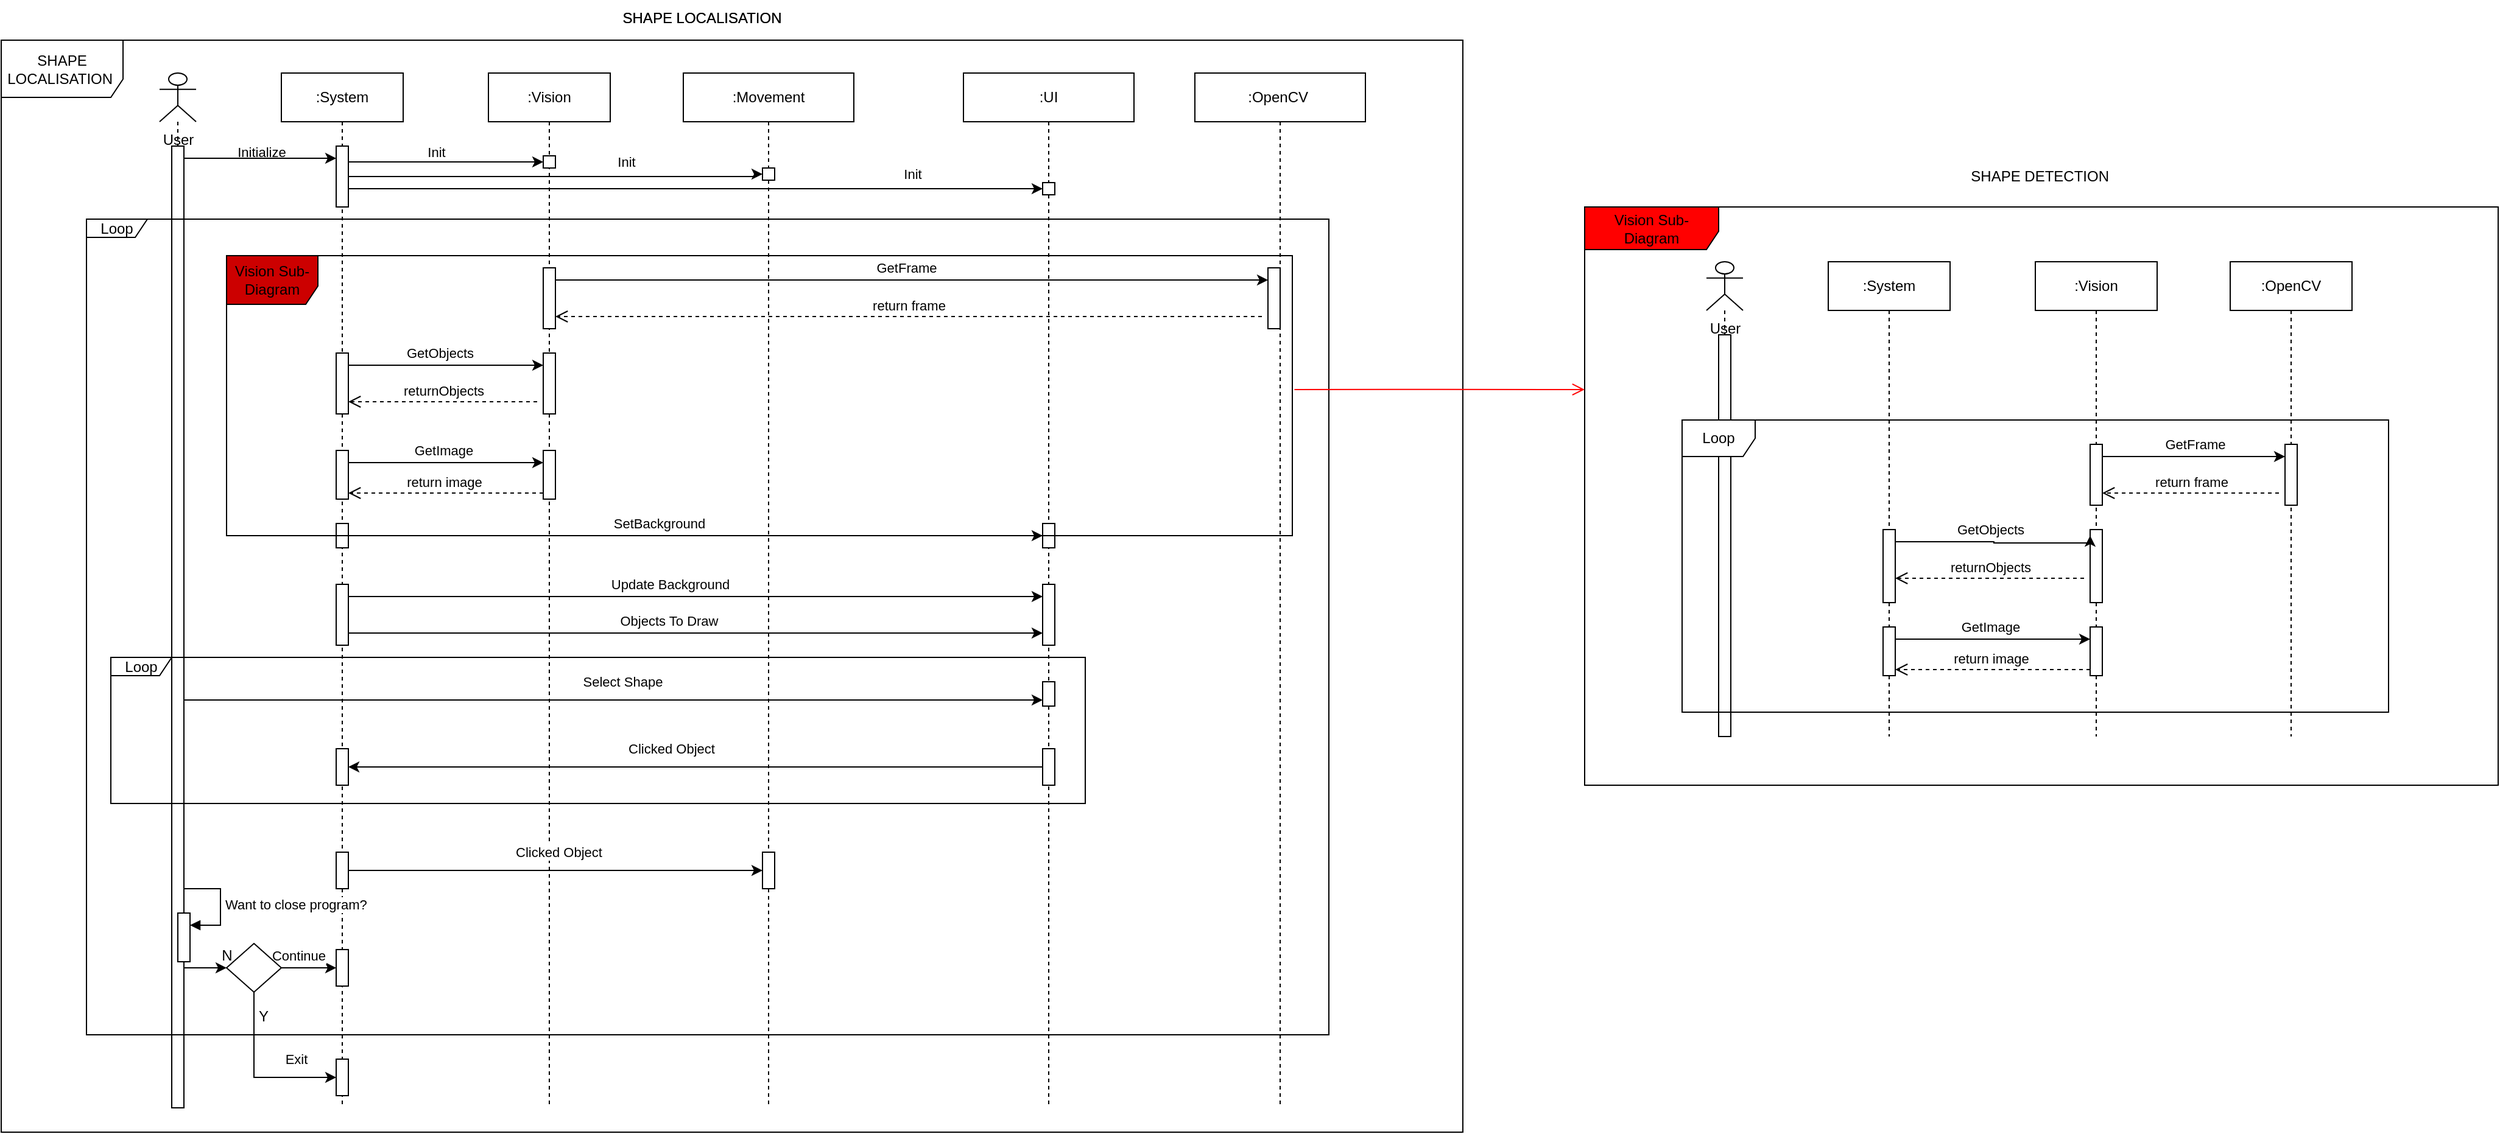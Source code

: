 <mxfile version="22.0.2" type="device">
  <diagram name="Page-1" id="2YBvvXClWsGukQMizWep">
    <mxGraphModel dx="1740" dy="2134" grid="1" gridSize="10" guides="1" tooltips="1" connect="1" arrows="1" fold="1" page="1" pageScale="1" pageWidth="850" pageHeight="1100" math="0" shadow="0">
      <root>
        <mxCell id="0" />
        <mxCell id="1" parent="0" />
        <mxCell id="tdpQnpLG5wRvO9DfDC88-2" value="SHAPE LOCALISATION" style="text;html=1;align=center;verticalAlign=middle;resizable=0;points=[];autosize=1;strokeColor=none;fillColor=none;" parent="1" vertex="1">
          <mxGeometry x="80" y="-30" width="150" height="30" as="geometry" />
        </mxCell>
        <mxCell id="tdpQnpLG5wRvO9DfDC88-66" value="" style="shape=umlLifeline;perimeter=lifelinePerimeter;whiteSpace=wrap;html=1;container=1;dropTarget=0;collapsible=0;recursiveResize=0;outlineConnect=0;portConstraint=eastwest;newEdgeStyle={&quot;curved&quot;:0,&quot;rounded&quot;:0};participant=umlActor;" parent="1" vertex="1">
          <mxGeometry x="-290" y="30" width="30" height="400" as="geometry" />
        </mxCell>
        <mxCell id="tdpQnpLG5wRvO9DfDC88-67" value="SHAPE LOCALISATION" style="text;html=1;align=center;verticalAlign=middle;resizable=0;points=[];autosize=1;strokeColor=none;fillColor=none;" parent="1" vertex="1">
          <mxGeometry x="80" y="-30" width="150" height="30" as="geometry" />
        </mxCell>
        <mxCell id="tdpQnpLG5wRvO9DfDC88-68" value="User" style="text;html=1;align=center;verticalAlign=middle;resizable=0;points=[];autosize=1;strokeColor=none;fillColor=none;" parent="1" vertex="1">
          <mxGeometry x="-300" y="70" width="50" height="30" as="geometry" />
        </mxCell>
        <mxCell id="tdpQnpLG5wRvO9DfDC88-69" value=":Vision" style="shape=umlLifeline;whiteSpace=wrap;html=1;container=0;dropTarget=0;collapsible=0;recursiveResize=0;outlineConnect=0;portConstraint=eastwest;newEdgeStyle={&quot;curved&quot;:0,&quot;rounded&quot;:0};points=[[0,0,0,0,5],[0,1,0,0,-5],[1,0,0,0,5],[1,1,0,0,-5]];perimeter=rectanglePerimeter;targetShapes=umlLifeline;participant=label;" parent="1" vertex="1">
          <mxGeometry x="-20" y="30" width="100" height="850" as="geometry" />
        </mxCell>
        <mxCell id="tdpQnpLG5wRvO9DfDC88-70" value="" style="html=1;points=[[0,0,0,0,5],[0,1,0,0,-5],[1,0,0,0,5],[1,1,0,0,-5]];perimeter=orthogonalPerimeter;outlineConnect=0;targetShapes=umlLifeline;portConstraint=eastwest;newEdgeStyle={&quot;curved&quot;:0,&quot;rounded&quot;:0};" parent="tdpQnpLG5wRvO9DfDC88-69" vertex="1">
          <mxGeometry x="45" y="230" width="10" height="50" as="geometry" />
        </mxCell>
        <mxCell id="tdpQnpLG5wRvO9DfDC88-71" value="" style="html=1;points=[[0,0,0,0,5],[0,1,0,0,-5],[1,0,0,0,5],[1,1,0,0,-5]];perimeter=orthogonalPerimeter;outlineConnect=0;targetShapes=umlLifeline;portConstraint=eastwest;newEdgeStyle={&quot;curved&quot;:0,&quot;rounded&quot;:0};" parent="tdpQnpLG5wRvO9DfDC88-69" vertex="1">
          <mxGeometry x="45" y="68" width="10" height="10" as="geometry" />
        </mxCell>
        <mxCell id="tdpQnpLG5wRvO9DfDC88-72" value="" style="html=1;points=[[0,0,0,0,5],[0,1,0,0,-5],[1,0,0,0,5],[1,1,0,0,-5]];perimeter=orthogonalPerimeter;outlineConnect=0;targetShapes=umlLifeline;portConstraint=eastwest;newEdgeStyle={&quot;curved&quot;:0,&quot;rounded&quot;:0};" parent="tdpQnpLG5wRvO9DfDC88-69" vertex="1">
          <mxGeometry x="45" y="160" width="10" height="50" as="geometry" />
        </mxCell>
        <mxCell id="tdpQnpLG5wRvO9DfDC88-74" value=":Movement" style="shape=umlLifeline;perimeter=lifelinePerimeter;whiteSpace=wrap;html=1;container=0;dropTarget=0;collapsible=0;recursiveResize=0;outlineConnect=0;portConstraint=eastwest;newEdgeStyle={&quot;edgeStyle&quot;:&quot;elbowEdgeStyle&quot;,&quot;elbow&quot;:&quot;vertical&quot;,&quot;curved&quot;:0,&quot;rounded&quot;:0};" parent="1" vertex="1">
          <mxGeometry x="140" y="30" width="140" height="850" as="geometry" />
        </mxCell>
        <mxCell id="tdpQnpLG5wRvO9DfDC88-75" value="" style="html=1;points=[[0,0,0,0,5],[0,1,0,0,-5],[1,0,0,0,5],[1,1,0,0,-5]];perimeter=orthogonalPerimeter;outlineConnect=0;targetShapes=umlLifeline;portConstraint=eastwest;newEdgeStyle={&quot;curved&quot;:0,&quot;rounded&quot;:0};" parent="tdpQnpLG5wRvO9DfDC88-74" vertex="1">
          <mxGeometry x="65" y="78" width="10" height="10" as="geometry" />
        </mxCell>
        <mxCell id="tdpQnpLG5wRvO9DfDC88-76" style="edgeStyle=orthogonalEdgeStyle;rounded=0;orthogonalLoop=1;jettySize=auto;html=1;curved=0;" parent="1" source="tdpQnpLG5wRvO9DfDC88-78" target="tdpQnpLG5wRvO9DfDC88-81" edge="1">
          <mxGeometry relative="1" as="geometry">
            <Array as="points">
              <mxPoint x="-210" y="100" />
              <mxPoint x="-210" y="100" />
            </Array>
          </mxGeometry>
        </mxCell>
        <mxCell id="tdpQnpLG5wRvO9DfDC88-77" style="edgeStyle=orthogonalEdgeStyle;rounded=0;orthogonalLoop=1;jettySize=auto;html=1;curved=0;entryX=0;entryY=0.5;entryDx=0;entryDy=0;" parent="1" source="tdpQnpLG5wRvO9DfDC88-78" target="tdpQnpLG5wRvO9DfDC88-134" edge="1">
          <mxGeometry relative="1" as="geometry">
            <Array as="points">
              <mxPoint x="-260" y="765" />
              <mxPoint x="-260" y="765" />
            </Array>
          </mxGeometry>
        </mxCell>
        <mxCell id="tdpQnpLG5wRvO9DfDC88-78" value="" style="html=1;points=[[0,0,0,0,5],[0,1,0,0,-5],[1,0,0,0,5],[1,1,0,0,-5]];perimeter=orthogonalPerimeter;outlineConnect=0;targetShapes=umlLifeline;portConstraint=eastwest;newEdgeStyle={&quot;curved&quot;:0,&quot;rounded&quot;:0};" parent="1" vertex="1">
          <mxGeometry x="-280" y="90" width="10" height="790" as="geometry" />
        </mxCell>
        <mxCell id="tdpQnpLG5wRvO9DfDC88-79" value="&lt;font style=&quot;font-size: 11px;&quot;&gt;Initialize&amp;nbsp;&lt;/font&gt;" style="text;html=1;align=center;verticalAlign=middle;resizable=0;points=[];autosize=1;strokeColor=none;fillColor=none;" parent="1" vertex="1">
          <mxGeometry x="-240" y="80" width="70" height="30" as="geometry" />
        </mxCell>
        <mxCell id="tdpQnpLG5wRvO9DfDC88-80" value=":System" style="shape=umlLifeline;perimeter=lifelinePerimeter;whiteSpace=wrap;html=1;container=1;dropTarget=0;collapsible=0;recursiveResize=0;outlineConnect=0;portConstraint=eastwest;newEdgeStyle={&quot;curved&quot;:0,&quot;rounded&quot;:0};" parent="1" vertex="1">
          <mxGeometry x="-190" y="30" width="100" height="850" as="geometry" />
        </mxCell>
        <mxCell id="tdpQnpLG5wRvO9DfDC88-81" value="" style="html=1;points=[[0,0,0,0,5],[0,1,0,0,-5],[1,0,0,0,5],[1,1,0,0,-5]];perimeter=orthogonalPerimeter;outlineConnect=0;targetShapes=umlLifeline;portConstraint=eastwest;newEdgeStyle={&quot;curved&quot;:0,&quot;rounded&quot;:0};" parent="tdpQnpLG5wRvO9DfDC88-80" vertex="1">
          <mxGeometry x="45" y="60" width="10" height="50" as="geometry" />
        </mxCell>
        <mxCell id="tdpQnpLG5wRvO9DfDC88-82" value="" style="html=1;points=[[0,0,0,0,5],[0,1,0,0,-5],[1,0,0,0,5],[1,1,0,0,-5]];perimeter=orthogonalPerimeter;outlineConnect=0;targetShapes=umlLifeline;portConstraint=eastwest;newEdgeStyle={&quot;curved&quot;:0,&quot;rounded&quot;:0};" parent="tdpQnpLG5wRvO9DfDC88-80" vertex="1">
          <mxGeometry x="45" y="230" width="10" height="50" as="geometry" />
        </mxCell>
        <mxCell id="tdpQnpLG5wRvO9DfDC88-84" value="" style="html=1;points=[[0,0,0,0,5],[0,1,0,0,-5],[1,0,0,0,5],[1,1,0,0,-5]];perimeter=orthogonalPerimeter;outlineConnect=0;targetShapes=umlLifeline;portConstraint=eastwest;newEdgeStyle={&quot;curved&quot;:0,&quot;rounded&quot;:0};" parent="tdpQnpLG5wRvO9DfDC88-80" vertex="1">
          <mxGeometry x="45" y="420" width="10" height="50" as="geometry" />
        </mxCell>
        <mxCell id="tdpQnpLG5wRvO9DfDC88-85" value="" style="html=1;points=[[0,0,0,0,5],[0,1,0,0,-5],[1,0,0,0,5],[1,1,0,0,-5]];perimeter=orthogonalPerimeter;outlineConnect=0;targetShapes=umlLifeline;portConstraint=eastwest;newEdgeStyle={&quot;curved&quot;:0,&quot;rounded&quot;:0};" parent="tdpQnpLG5wRvO9DfDC88-80" vertex="1">
          <mxGeometry x="45" y="555" width="10" height="30" as="geometry" />
        </mxCell>
        <mxCell id="tdpQnpLG5wRvO9DfDC88-86" value="" style="html=1;points=[[0,0,0,0,5],[0,1,0,0,-5],[1,0,0,0,5],[1,1,0,0,-5]];perimeter=orthogonalPerimeter;outlineConnect=0;targetShapes=umlLifeline;portConstraint=eastwest;newEdgeStyle={&quot;curved&quot;:0,&quot;rounded&quot;:0};" parent="tdpQnpLG5wRvO9DfDC88-80" vertex="1">
          <mxGeometry x="45" y="640" width="10" height="30" as="geometry" />
        </mxCell>
        <mxCell id="tdpQnpLG5wRvO9DfDC88-87" value="" style="html=1;points=[[0,0,0,0,5],[0,1,0,0,-5],[1,0,0,0,5],[1,1,0,0,-5]];perimeter=orthogonalPerimeter;outlineConnect=0;targetShapes=umlLifeline;portConstraint=eastwest;newEdgeStyle={&quot;curved&quot;:0,&quot;rounded&quot;:0};" parent="tdpQnpLG5wRvO9DfDC88-80" vertex="1">
          <mxGeometry x="45" y="810" width="10" height="30" as="geometry" />
        </mxCell>
        <mxCell id="tdpQnpLG5wRvO9DfDC88-88" value=":OpenCV&amp;nbsp;" style="shape=umlLifeline;perimeter=lifelinePerimeter;whiteSpace=wrap;html=1;container=0;dropTarget=0;collapsible=0;recursiveResize=0;outlineConnect=0;portConstraint=eastwest;newEdgeStyle={&quot;edgeStyle&quot;:&quot;elbowEdgeStyle&quot;,&quot;elbow&quot;:&quot;vertical&quot;,&quot;curved&quot;:0,&quot;rounded&quot;:0};" parent="1" vertex="1">
          <mxGeometry x="560" y="30" width="140" height="850" as="geometry" />
        </mxCell>
        <mxCell id="tdpQnpLG5wRvO9DfDC88-89" value="" style="html=1;points=[[0,0,0,0,5],[0,1,0,0,-5],[1,0,0,0,5],[1,1,0,0,-5]];perimeter=orthogonalPerimeter;outlineConnect=0;targetShapes=umlLifeline;portConstraint=eastwest;newEdgeStyle={&quot;curved&quot;:0,&quot;rounded&quot;:0};" parent="tdpQnpLG5wRvO9DfDC88-88" vertex="1">
          <mxGeometry x="60" y="160" width="10" height="50" as="geometry" />
        </mxCell>
        <mxCell id="tdpQnpLG5wRvO9DfDC88-90" style="edgeStyle=orthogonalEdgeStyle;rounded=0;orthogonalLoop=1;jettySize=auto;html=1;curved=0;entryX=0;entryY=0;entryDx=0;entryDy=5;entryPerimeter=0;" parent="1" source="tdpQnpLG5wRvO9DfDC88-81" target="tdpQnpLG5wRvO9DfDC88-71" edge="1">
          <mxGeometry relative="1" as="geometry">
            <Array as="points">
              <mxPoint x="-90" y="103" />
              <mxPoint x="-90" y="103" />
            </Array>
          </mxGeometry>
        </mxCell>
        <mxCell id="tdpQnpLG5wRvO9DfDC88-91" value="Init" style="edgeLabel;html=1;align=center;verticalAlign=middle;resizable=0;points=[];" parent="tdpQnpLG5wRvO9DfDC88-90" vertex="1" connectable="0">
          <mxGeometry x="-0.1" y="3" relative="1" as="geometry">
            <mxPoint y="-5" as="offset" />
          </mxGeometry>
        </mxCell>
        <mxCell id="tdpQnpLG5wRvO9DfDC88-92" style="edgeStyle=orthogonalEdgeStyle;rounded=0;orthogonalLoop=1;jettySize=auto;html=1;curved=0;entryX=0;entryY=0;entryDx=0;entryDy=5;entryPerimeter=0;" parent="1" source="tdpQnpLG5wRvO9DfDC88-81" target="tdpQnpLG5wRvO9DfDC88-75" edge="1">
          <mxGeometry relative="1" as="geometry">
            <Array as="points">
              <mxPoint x="200" y="115" />
              <mxPoint x="200" y="113" />
            </Array>
          </mxGeometry>
        </mxCell>
        <mxCell id="tdpQnpLG5wRvO9DfDC88-93" value="Init" style="edgeLabel;html=1;align=center;verticalAlign=middle;resizable=0;points=[];" parent="tdpQnpLG5wRvO9DfDC88-92" vertex="1" connectable="0">
          <mxGeometry x="0.333" relative="1" as="geometry">
            <mxPoint y="-12" as="offset" />
          </mxGeometry>
        </mxCell>
        <mxCell id="tdpQnpLG5wRvO9DfDC88-94" style="edgeStyle=orthogonalEdgeStyle;rounded=0;orthogonalLoop=1;jettySize=auto;html=1;curved=0;entryX=0;entryY=0;entryDx=0;entryDy=5;entryPerimeter=0;" parent="1" source="tdpQnpLG5wRvO9DfDC88-81" target="tdpQnpLG5wRvO9DfDC88-104" edge="1">
          <mxGeometry relative="1" as="geometry">
            <mxPoint x="420" y="125" as="targetPoint" />
            <Array as="points">
              <mxPoint x="10" y="125" />
              <mxPoint x="10" y="125" />
            </Array>
          </mxGeometry>
        </mxCell>
        <mxCell id="tdpQnpLG5wRvO9DfDC88-95" value="Init" style="edgeLabel;html=1;align=center;verticalAlign=middle;resizable=0;points=[];" parent="tdpQnpLG5wRvO9DfDC88-94" vertex="1" connectable="0">
          <mxGeometry x="0.55" y="-2" relative="1" as="geometry">
            <mxPoint x="21" y="-14" as="offset" />
          </mxGeometry>
        </mxCell>
        <mxCell id="tdpQnpLG5wRvO9DfDC88-96" style="edgeStyle=orthogonalEdgeStyle;rounded=0;orthogonalLoop=1;jettySize=auto;html=1;curved=0;" parent="1" source="tdpQnpLG5wRvO9DfDC88-82" target="tdpQnpLG5wRvO9DfDC88-70" edge="1">
          <mxGeometry relative="1" as="geometry">
            <mxPoint x="10" y="190" as="targetPoint" />
            <Array as="points">
              <mxPoint x="-60" y="270" />
              <mxPoint x="-60" y="270" />
            </Array>
          </mxGeometry>
        </mxCell>
        <mxCell id="tdpQnpLG5wRvO9DfDC88-97" value="GetObjects" style="edgeLabel;html=1;align=center;verticalAlign=middle;resizable=0;points=[];" parent="tdpQnpLG5wRvO9DfDC88-96" vertex="1" connectable="0">
          <mxGeometry x="-0.25" y="-1" relative="1" as="geometry">
            <mxPoint x="15" y="-11" as="offset" />
          </mxGeometry>
        </mxCell>
        <mxCell id="tdpQnpLG5wRvO9DfDC88-98" style="edgeStyle=orthogonalEdgeStyle;rounded=0;orthogonalLoop=1;jettySize=auto;html=1;curved=0;" parent="1" source="tdpQnpLG5wRvO9DfDC88-72" target="tdpQnpLG5wRvO9DfDC88-89" edge="1">
          <mxGeometry relative="1" as="geometry">
            <Array as="points">
              <mxPoint x="330" y="200" />
              <mxPoint x="330" y="200" />
            </Array>
          </mxGeometry>
        </mxCell>
        <mxCell id="tdpQnpLG5wRvO9DfDC88-99" value="GetFrame" style="edgeLabel;html=1;align=center;verticalAlign=middle;resizable=0;points=[];" parent="tdpQnpLG5wRvO9DfDC88-98" vertex="1" connectable="0">
          <mxGeometry x="-0.017" relative="1" as="geometry">
            <mxPoint y="-10" as="offset" />
          </mxGeometry>
        </mxCell>
        <mxCell id="tdpQnpLG5wRvO9DfDC88-100" value="return frame" style="html=1;verticalAlign=bottom;endArrow=open;dashed=1;endSize=8;curved=0;rounded=0;" parent="1" edge="1">
          <mxGeometry relative="1" as="geometry">
            <mxPoint x="615" y="230" as="sourcePoint" />
            <mxPoint x="35" y="230" as="targetPoint" />
            <Array as="points">
              <mxPoint x="325" y="230" />
            </Array>
          </mxGeometry>
        </mxCell>
        <mxCell id="tdpQnpLG5wRvO9DfDC88-103" value=":UI" style="shape=umlLifeline;perimeter=lifelinePerimeter;whiteSpace=wrap;html=1;container=0;dropTarget=0;collapsible=0;recursiveResize=0;outlineConnect=0;portConstraint=eastwest;newEdgeStyle={&quot;edgeStyle&quot;:&quot;elbowEdgeStyle&quot;,&quot;elbow&quot;:&quot;vertical&quot;,&quot;curved&quot;:0,&quot;rounded&quot;:0};" parent="1" vertex="1">
          <mxGeometry x="370" y="30" width="140" height="850" as="geometry" />
        </mxCell>
        <mxCell id="tdpQnpLG5wRvO9DfDC88-104" value="" style="html=1;points=[[0,0,0,0,5],[0,1,0,0,-5],[1,0,0,0,5],[1,1,0,0,-5]];perimeter=orthogonalPerimeter;outlineConnect=0;targetShapes=umlLifeline;portConstraint=eastwest;newEdgeStyle={&quot;curved&quot;:0,&quot;rounded&quot;:0};" parent="tdpQnpLG5wRvO9DfDC88-103" vertex="1">
          <mxGeometry x="65" y="90" width="10" height="10" as="geometry" />
        </mxCell>
        <mxCell id="tdpQnpLG5wRvO9DfDC88-105" value="" style="html=1;points=[[0,0,0,0,5],[0,1,0,0,-5],[1,0,0,0,5],[1,1,0,0,-5]];perimeter=orthogonalPerimeter;outlineConnect=0;targetShapes=umlLifeline;portConstraint=eastwest;newEdgeStyle={&quot;curved&quot;:0,&quot;rounded&quot;:0};" parent="tdpQnpLG5wRvO9DfDC88-103" vertex="1">
          <mxGeometry x="65" y="420" width="10" height="50" as="geometry" />
        </mxCell>
        <mxCell id="tdpQnpLG5wRvO9DfDC88-106" value="" style="html=1;points=[[0,0,0,0,5],[0,1,0,0,-5],[1,0,0,0,5],[1,1,0,0,-5]];perimeter=orthogonalPerimeter;outlineConnect=0;targetShapes=umlLifeline;portConstraint=eastwest;newEdgeStyle={&quot;curved&quot;:0,&quot;rounded&quot;:0};" parent="tdpQnpLG5wRvO9DfDC88-103" vertex="1">
          <mxGeometry x="65" y="555" width="10" height="30" as="geometry" />
        </mxCell>
        <mxCell id="tdpQnpLG5wRvO9DfDC88-107" style="edgeStyle=orthogonalEdgeStyle;rounded=0;orthogonalLoop=1;jettySize=auto;html=1;curved=0;" parent="1" source="tdpQnpLG5wRvO9DfDC88-84" target="tdpQnpLG5wRvO9DfDC88-105" edge="1">
          <mxGeometry relative="1" as="geometry">
            <Array as="points">
              <mxPoint x="40" y="460" />
              <mxPoint x="40" y="460" />
            </Array>
          </mxGeometry>
        </mxCell>
        <mxCell id="tdpQnpLG5wRvO9DfDC88-108" value="Update Background" style="edgeLabel;html=1;align=center;verticalAlign=middle;resizable=0;points=[];" parent="tdpQnpLG5wRvO9DfDC88-107" vertex="1" connectable="0">
          <mxGeometry x="-0.074" y="1" relative="1" as="geometry">
            <mxPoint y="-9" as="offset" />
          </mxGeometry>
        </mxCell>
        <mxCell id="tdpQnpLG5wRvO9DfDC88-109" style="edgeStyle=orthogonalEdgeStyle;rounded=0;orthogonalLoop=1;jettySize=auto;html=1;curved=0;" parent="1" target="tdpQnpLG5wRvO9DfDC88-105" edge="1">
          <mxGeometry relative="1" as="geometry">
            <mxPoint x="-135" y="490" as="sourcePoint" />
            <mxPoint x="430" y="390" as="targetPoint" />
            <Array as="points">
              <mxPoint x="-135" y="490" />
            </Array>
          </mxGeometry>
        </mxCell>
        <mxCell id="tdpQnpLG5wRvO9DfDC88-110" value="Objects To Draw" style="edgeLabel;html=1;align=center;verticalAlign=middle;resizable=0;points=[];" parent="tdpQnpLG5wRvO9DfDC88-109" vertex="1" connectable="0">
          <mxGeometry x="-0.023" relative="1" as="geometry">
            <mxPoint x="-16" y="-10" as="offset" />
          </mxGeometry>
        </mxCell>
        <mxCell id="tdpQnpLG5wRvO9DfDC88-111" style="edgeStyle=orthogonalEdgeStyle;rounded=0;orthogonalLoop=1;jettySize=auto;html=1;curved=0;" parent="1" source="tdpQnpLG5wRvO9DfDC88-106" target="tdpQnpLG5wRvO9DfDC88-85" edge="1">
          <mxGeometry relative="1" as="geometry" />
        </mxCell>
        <mxCell id="tdpQnpLG5wRvO9DfDC88-112" value="Clicked Object" style="edgeLabel;html=1;align=center;verticalAlign=middle;resizable=0;points=[];" parent="tdpQnpLG5wRvO9DfDC88-111" vertex="1" connectable="0">
          <mxGeometry x="0.052" y="1" relative="1" as="geometry">
            <mxPoint x="-5" y="-16" as="offset" />
          </mxGeometry>
        </mxCell>
        <mxCell id="tdpQnpLG5wRvO9DfDC88-113" value="Loop" style="shape=umlFrame;whiteSpace=wrap;html=1;pointerEvents=0;width=50;height=15;" parent="1" vertex="1">
          <mxGeometry x="-330" y="510" width="800" height="120" as="geometry" />
        </mxCell>
        <mxCell id="tdpQnpLG5wRvO9DfDC88-114" style="edgeStyle=orthogonalEdgeStyle;rounded=0;orthogonalLoop=1;jettySize=auto;html=1;curved=0;" parent="1" source="tdpQnpLG5wRvO9DfDC88-86" target="tdpQnpLG5wRvO9DfDC88-129" edge="1">
          <mxGeometry relative="1" as="geometry">
            <mxPoint x="200" y="685" as="targetPoint" />
          </mxGeometry>
        </mxCell>
        <mxCell id="tdpQnpLG5wRvO9DfDC88-115" value="Clicked Object&amp;nbsp;" style="edgeLabel;html=1;align=center;verticalAlign=middle;resizable=0;points=[];" parent="tdpQnpLG5wRvO9DfDC88-114" vertex="1" connectable="0">
          <mxGeometry x="-0.009" relative="1" as="geometry">
            <mxPoint x="5" y="-15" as="offset" />
          </mxGeometry>
        </mxCell>
        <mxCell id="tdpQnpLG5wRvO9DfDC88-116" value="Loop" style="shape=umlFrame;whiteSpace=wrap;html=1;pointerEvents=0;width=50;height=15;" parent="1" vertex="1">
          <mxGeometry x="-350" y="150" width="1020" height="670" as="geometry" />
        </mxCell>
        <mxCell id="tdpQnpLG5wRvO9DfDC88-117" style="edgeStyle=orthogonalEdgeStyle;rounded=0;orthogonalLoop=1;jettySize=auto;html=1;curved=0;" parent="1" source="tdpQnpLG5wRvO9DfDC88-119" target="tdpQnpLG5wRvO9DfDC88-120" edge="1">
          <mxGeometry relative="1" as="geometry">
            <Array as="points">
              <mxPoint x="-60" y="350" />
              <mxPoint x="-60" y="350" />
            </Array>
          </mxGeometry>
        </mxCell>
        <mxCell id="tdpQnpLG5wRvO9DfDC88-118" value="GetImage" style="edgeLabel;html=1;align=center;verticalAlign=middle;resizable=0;points=[];" parent="tdpQnpLG5wRvO9DfDC88-117" vertex="1" connectable="0">
          <mxGeometry x="-0.025" y="-1" relative="1" as="geometry">
            <mxPoint y="-11" as="offset" />
          </mxGeometry>
        </mxCell>
        <mxCell id="tdpQnpLG5wRvO9DfDC88-119" value="" style="html=1;points=[[0,0,0,0,5],[0,1,0,0,-5],[1,0,0,0,5],[1,1,0,0,-5]];perimeter=orthogonalPerimeter;outlineConnect=0;targetShapes=umlLifeline;portConstraint=eastwest;newEdgeStyle={&quot;curved&quot;:0,&quot;rounded&quot;:0};" parent="1" vertex="1">
          <mxGeometry x="-145" y="340" width="10" height="40" as="geometry" />
        </mxCell>
        <mxCell id="tdpQnpLG5wRvO9DfDC88-120" value="" style="html=1;points=[[0,0,0,0,5],[0,1,0,0,-5],[1,0,0,0,5],[1,1,0,0,-5]];perimeter=orthogonalPerimeter;outlineConnect=0;targetShapes=umlLifeline;portConstraint=eastwest;newEdgeStyle={&quot;curved&quot;:0,&quot;rounded&quot;:0};" parent="1" vertex="1">
          <mxGeometry x="25" y="340" width="10" height="40" as="geometry" />
        </mxCell>
        <mxCell id="tdpQnpLG5wRvO9DfDC88-121" value="return image&amp;nbsp;" style="html=1;verticalAlign=bottom;endArrow=open;dashed=1;endSize=8;curved=0;rounded=0;entryX=1;entryY=1;entryDx=0;entryDy=-5;entryPerimeter=0;" parent="1" source="tdpQnpLG5wRvO9DfDC88-120" target="tdpQnpLG5wRvO9DfDC88-119" edge="1">
          <mxGeometry relative="1" as="geometry">
            <mxPoint x="20" y="370" as="sourcePoint" />
            <mxPoint x="-60" y="370" as="targetPoint" />
          </mxGeometry>
        </mxCell>
        <mxCell id="tdpQnpLG5wRvO9DfDC88-122" style="edgeStyle=orthogonalEdgeStyle;rounded=0;orthogonalLoop=1;jettySize=auto;html=1;curved=0;" parent="1" source="tdpQnpLG5wRvO9DfDC88-124" target="tdpQnpLG5wRvO9DfDC88-125" edge="1">
          <mxGeometry relative="1" as="geometry" />
        </mxCell>
        <mxCell id="tdpQnpLG5wRvO9DfDC88-123" value="SetBackground" style="edgeLabel;html=1;align=center;verticalAlign=middle;resizable=0;points=[];" parent="tdpQnpLG5wRvO9DfDC88-122" vertex="1" connectable="0">
          <mxGeometry x="-0.176" y="1" relative="1" as="geometry">
            <mxPoint x="20" y="-9" as="offset" />
          </mxGeometry>
        </mxCell>
        <mxCell id="tdpQnpLG5wRvO9DfDC88-124" value="" style="html=1;points=[[0,0,0,0,5],[0,1,0,0,-5],[1,0,0,0,5],[1,1,0,0,-5]];perimeter=orthogonalPerimeter;outlineConnect=0;targetShapes=umlLifeline;portConstraint=eastwest;newEdgeStyle={&quot;curved&quot;:0,&quot;rounded&quot;:0};" parent="1" vertex="1">
          <mxGeometry x="-145" y="400" width="10" height="20" as="geometry" />
        </mxCell>
        <mxCell id="tdpQnpLG5wRvO9DfDC88-125" value="" style="html=1;points=[[0,0,0,0,5],[0,1,0,0,-5],[1,0,0,0,5],[1,1,0,0,-5]];perimeter=orthogonalPerimeter;outlineConnect=0;targetShapes=umlLifeline;portConstraint=eastwest;newEdgeStyle={&quot;curved&quot;:0,&quot;rounded&quot;:0};" parent="1" vertex="1">
          <mxGeometry x="435" y="400" width="10" height="20" as="geometry" />
        </mxCell>
        <mxCell id="tdpQnpLG5wRvO9DfDC88-126" value="" style="html=1;points=[[0,0,0,0,5],[0,1,0,0,-5],[1,0,0,0,5],[1,1,0,0,-5]];perimeter=orthogonalPerimeter;outlineConnect=0;targetShapes=umlLifeline;portConstraint=eastwest;newEdgeStyle={&quot;curved&quot;:0,&quot;rounded&quot;:0};" parent="1" vertex="1">
          <mxGeometry x="435" y="530" width="10" height="20" as="geometry" />
        </mxCell>
        <mxCell id="tdpQnpLG5wRvO9DfDC88-127" style="edgeStyle=orthogonalEdgeStyle;rounded=0;orthogonalLoop=1;jettySize=auto;html=1;curved=0;entryX=0;entryY=1;entryDx=0;entryDy=-5;entryPerimeter=0;" parent="1" source="tdpQnpLG5wRvO9DfDC88-78" target="tdpQnpLG5wRvO9DfDC88-126" edge="1">
          <mxGeometry relative="1" as="geometry">
            <Array as="points">
              <mxPoint x="80" y="545" />
              <mxPoint x="80" y="545" />
            </Array>
          </mxGeometry>
        </mxCell>
        <mxCell id="tdpQnpLG5wRvO9DfDC88-128" value="Select Shape" style="edgeLabel;html=1;align=center;verticalAlign=middle;resizable=0;points=[];" parent="tdpQnpLG5wRvO9DfDC88-127" vertex="1" connectable="0">
          <mxGeometry x="-0.027" y="1" relative="1" as="geometry">
            <mxPoint x="17" y="-14" as="offset" />
          </mxGeometry>
        </mxCell>
        <mxCell id="tdpQnpLG5wRvO9DfDC88-129" value="" style="html=1;points=[[0,0,0,0,5],[0,1,0,0,-5],[1,0,0,0,5],[1,1,0,0,-5]];perimeter=orthogonalPerimeter;outlineConnect=0;targetShapes=umlLifeline;portConstraint=eastwest;newEdgeStyle={&quot;curved&quot;:0,&quot;rounded&quot;:0};" parent="1" vertex="1">
          <mxGeometry x="205" y="670" width="10" height="30" as="geometry" />
        </mxCell>
        <mxCell id="tdpQnpLG5wRvO9DfDC88-130" style="edgeStyle=orthogonalEdgeStyle;rounded=0;orthogonalLoop=1;jettySize=auto;html=1;" parent="1" source="tdpQnpLG5wRvO9DfDC88-134" target="tdpQnpLG5wRvO9DfDC88-87" edge="1">
          <mxGeometry relative="1" as="geometry">
            <mxPoint x="-205" y="860.0" as="targetPoint" />
          </mxGeometry>
        </mxCell>
        <mxCell id="tdpQnpLG5wRvO9DfDC88-131" value="Exit" style="edgeLabel;html=1;align=center;verticalAlign=middle;resizable=0;points=[];" parent="tdpQnpLG5wRvO9DfDC88-130" vertex="1" connectable="0">
          <mxGeometry x="0.521" y="2" relative="1" as="geometry">
            <mxPoint y="-13" as="offset" />
          </mxGeometry>
        </mxCell>
        <mxCell id="tdpQnpLG5wRvO9DfDC88-132" style="edgeStyle=orthogonalEdgeStyle;rounded=0;orthogonalLoop=1;jettySize=auto;html=1;" parent="1" source="tdpQnpLG5wRvO9DfDC88-134" target="tdpQnpLG5wRvO9DfDC88-135" edge="1">
          <mxGeometry relative="1" as="geometry" />
        </mxCell>
        <mxCell id="tdpQnpLG5wRvO9DfDC88-133" value="Continue" style="edgeLabel;html=1;align=center;verticalAlign=middle;resizable=0;points=[];" parent="tdpQnpLG5wRvO9DfDC88-132" vertex="1" connectable="0">
          <mxGeometry x="-0.425" relative="1" as="geometry">
            <mxPoint x="1" y="-10" as="offset" />
          </mxGeometry>
        </mxCell>
        <mxCell id="tdpQnpLG5wRvO9DfDC88-134" value="" style="rhombus;whiteSpace=wrap;html=1;" parent="1" vertex="1">
          <mxGeometry x="-235" y="745" width="45" height="40" as="geometry" />
        </mxCell>
        <mxCell id="tdpQnpLG5wRvO9DfDC88-135" value="" style="html=1;points=[[0,0,0,0,5],[0,1,0,0,-5],[1,0,0,0,5],[1,1,0,0,-5]];perimeter=orthogonalPerimeter;outlineConnect=0;targetShapes=umlLifeline;portConstraint=eastwest;newEdgeStyle={&quot;curved&quot;:0,&quot;rounded&quot;:0};" parent="1" vertex="1">
          <mxGeometry x="-145" y="750" width="10" height="30" as="geometry" />
        </mxCell>
        <mxCell id="tdpQnpLG5wRvO9DfDC88-136" value="Y" style="text;html=1;align=center;verticalAlign=middle;resizable=0;points=[];autosize=1;strokeColor=none;fillColor=none;" parent="1" vertex="1">
          <mxGeometry x="-220" y="790" width="30" height="30" as="geometry" />
        </mxCell>
        <mxCell id="tdpQnpLG5wRvO9DfDC88-137" value="N" style="text;html=1;align=center;verticalAlign=middle;resizable=0;points=[];autosize=1;strokeColor=none;fillColor=none;" parent="1" vertex="1">
          <mxGeometry x="-250" y="740" width="30" height="30" as="geometry" />
        </mxCell>
        <mxCell id="tdpQnpLG5wRvO9DfDC88-138" value="" style="html=1;points=[[0,0,0,0,5],[0,1,0,0,-5],[1,0,0,0,5],[1,1,0,0,-5]];perimeter=orthogonalPerimeter;outlineConnect=0;targetShapes=umlLifeline;portConstraint=eastwest;newEdgeStyle={&quot;curved&quot;:0,&quot;rounded&quot;:0};" parent="1" vertex="1">
          <mxGeometry x="-275" y="720" width="10" height="40" as="geometry" />
        </mxCell>
        <mxCell id="tdpQnpLG5wRvO9DfDC88-139" value="Want to close program?&amp;nbsp;" style="html=1;align=left;spacingLeft=2;endArrow=block;rounded=0;edgeStyle=orthogonalEdgeStyle;curved=0;rounded=0;" parent="1" target="tdpQnpLG5wRvO9DfDC88-138" edge="1">
          <mxGeometry relative="1" as="geometry">
            <mxPoint x="-270" y="700" as="sourcePoint" />
            <Array as="points">
              <mxPoint x="-240" y="730" />
            </Array>
          </mxGeometry>
        </mxCell>
        <mxCell id="80BK3RA9cXod-__c9oHd-2" value="returnObjects" style="html=1;verticalAlign=bottom;endArrow=open;dashed=1;endSize=8;curved=0;rounded=0;" edge="1" parent="1" target="tdpQnpLG5wRvO9DfDC88-82">
          <mxGeometry relative="1" as="geometry">
            <mxPoint x="20" y="300" as="sourcePoint" />
            <mxPoint x="-60" y="300" as="targetPoint" />
          </mxGeometry>
        </mxCell>
        <mxCell id="80BK3RA9cXod-__c9oHd-4" value="" style="shape=umlLifeline;perimeter=lifelinePerimeter;whiteSpace=wrap;html=1;container=1;dropTarget=0;collapsible=0;recursiveResize=0;outlineConnect=0;portConstraint=eastwest;newEdgeStyle={&quot;curved&quot;:0,&quot;rounded&quot;:0};participant=umlActor;" vertex="1" parent="1">
          <mxGeometry x="980" y="185" width="30" height="370" as="geometry" />
        </mxCell>
        <mxCell id="80BK3RA9cXod-__c9oHd-6" value="User" style="text;html=1;align=center;verticalAlign=middle;resizable=0;points=[];autosize=1;strokeColor=none;fillColor=none;" vertex="1" parent="1">
          <mxGeometry x="970" y="225" width="50" height="30" as="geometry" />
        </mxCell>
        <mxCell id="80BK3RA9cXod-__c9oHd-7" value=":Vision" style="shape=umlLifeline;whiteSpace=wrap;html=1;container=0;dropTarget=0;collapsible=0;recursiveResize=0;outlineConnect=0;portConstraint=eastwest;newEdgeStyle={&quot;curved&quot;:0,&quot;rounded&quot;:0};points=[[0,0,0,0,5],[0,1,0,0,-5],[1,0,0,0,5],[1,1,0,0,-5]];perimeter=rectanglePerimeter;targetShapes=umlLifeline;participant=label;" vertex="1" parent="1">
          <mxGeometry x="1250" y="185" width="100" height="390" as="geometry" />
        </mxCell>
        <mxCell id="80BK3RA9cXod-__c9oHd-10" value="" style="html=1;points=[[0,0,0,0,5],[0,1,0,0,-5],[1,0,0,0,5],[1,1,0,0,-5]];perimeter=orthogonalPerimeter;outlineConnect=0;targetShapes=umlLifeline;portConstraint=eastwest;newEdgeStyle={&quot;curved&quot;:0,&quot;rounded&quot;:0};" vertex="1" parent="80BK3RA9cXod-__c9oHd-7">
          <mxGeometry x="45" y="150" width="10" height="50" as="geometry" />
        </mxCell>
        <mxCell id="80BK3RA9cXod-__c9oHd-11" value="" style="html=1;points=[[0,0,0,0,5],[0,1,0,0,-5],[1,0,0,0,5],[1,1,0,0,-5]];perimeter=orthogonalPerimeter;outlineConnect=0;targetShapes=umlLifeline;portConstraint=eastwest;newEdgeStyle={&quot;curved&quot;:0,&quot;rounded&quot;:0};" vertex="1" parent="80BK3RA9cXod-__c9oHd-7">
          <mxGeometry x="45" y="220" width="10" height="60" as="geometry" />
        </mxCell>
        <mxCell id="80BK3RA9cXod-__c9oHd-12" value="" style="html=1;points=[[0,0,0,0,5],[0,1,0,0,-5],[1,0,0,0,5],[1,1,0,0,-5]];perimeter=orthogonalPerimeter;outlineConnect=0;targetShapes=umlLifeline;portConstraint=eastwest;newEdgeStyle={&quot;curved&quot;:0,&quot;rounded&quot;:0};" vertex="1" parent="80BK3RA9cXod-__c9oHd-7">
          <mxGeometry x="45" y="300" width="10" height="40" as="geometry" />
        </mxCell>
        <mxCell id="80BK3RA9cXod-__c9oHd-14" value="" style="html=1;points=[[0,0,0,0,5],[0,1,0,0,-5],[1,0,0,0,5],[1,1,0,0,-5]];perimeter=orthogonalPerimeter;outlineConnect=0;targetShapes=umlLifeline;portConstraint=eastwest;newEdgeStyle={&quot;curved&quot;:0,&quot;rounded&quot;:0};" vertex="1" parent="1">
          <mxGeometry x="990" y="245" width="10" height="330" as="geometry" />
        </mxCell>
        <mxCell id="80BK3RA9cXod-__c9oHd-16" value=":System" style="shape=umlLifeline;perimeter=lifelinePerimeter;whiteSpace=wrap;html=1;container=1;dropTarget=0;collapsible=0;recursiveResize=0;outlineConnect=0;portConstraint=eastwest;newEdgeStyle={&quot;curved&quot;:0,&quot;rounded&quot;:0};" vertex="1" parent="1">
          <mxGeometry x="1080" y="185" width="100" height="390" as="geometry" />
        </mxCell>
        <mxCell id="80BK3RA9cXod-__c9oHd-19" value="" style="html=1;points=[[0,0,0,0,5],[0,1,0,0,-5],[1,0,0,0,5],[1,1,0,0,-5]];perimeter=orthogonalPerimeter;outlineConnect=0;targetShapes=umlLifeline;portConstraint=eastwest;newEdgeStyle={&quot;curved&quot;:0,&quot;rounded&quot;:0};" vertex="1" parent="80BK3RA9cXod-__c9oHd-16">
          <mxGeometry x="45" y="220" width="10" height="60" as="geometry" />
        </mxCell>
        <mxCell id="80BK3RA9cXod-__c9oHd-20" value="" style="html=1;points=[[0,0,0,0,5],[0,1,0,0,-5],[1,0,0,0,5],[1,1,0,0,-5]];perimeter=orthogonalPerimeter;outlineConnect=0;targetShapes=umlLifeline;portConstraint=eastwest;newEdgeStyle={&quot;curved&quot;:0,&quot;rounded&quot;:0};" vertex="1" parent="80BK3RA9cXod-__c9oHd-16">
          <mxGeometry x="45" y="300" width="10" height="40" as="geometry" />
        </mxCell>
        <mxCell id="80BK3RA9cXod-__c9oHd-23" style="edgeStyle=orthogonalEdgeStyle;rounded=0;orthogonalLoop=1;jettySize=auto;html=1;curved=0;entryX=0;entryY=0;entryDx=0;entryDy=5;entryPerimeter=0;" edge="1" parent="1" target="80BK3RA9cXod-__c9oHd-11">
          <mxGeometry relative="1" as="geometry">
            <mxPoint x="1285" y="415" as="targetPoint" />
            <Array as="points">
              <mxPoint x="1216" y="416" />
              <mxPoint x="1295" y="416" />
            </Array>
            <mxPoint x="1135" y="415" as="sourcePoint" />
          </mxGeometry>
        </mxCell>
        <mxCell id="80BK3RA9cXod-__c9oHd-24" value="GetObjects" style="edgeLabel;html=1;align=center;verticalAlign=middle;resizable=0;points=[];" vertex="1" connectable="0" parent="80BK3RA9cXod-__c9oHd-23">
          <mxGeometry x="-0.25" y="-1" relative="1" as="geometry">
            <mxPoint x="15" y="-11" as="offset" />
          </mxGeometry>
        </mxCell>
        <mxCell id="80BK3RA9cXod-__c9oHd-27" style="edgeStyle=orthogonalEdgeStyle;rounded=0;orthogonalLoop=1;jettySize=auto;html=1;curved=0;" edge="1" parent="1" source="80BK3RA9cXod-__c9oHd-20" target="80BK3RA9cXod-__c9oHd-12">
          <mxGeometry relative="1" as="geometry">
            <Array as="points">
              <mxPoint x="1160" y="495" />
              <mxPoint x="1160" y="495" />
            </Array>
          </mxGeometry>
        </mxCell>
        <mxCell id="80BK3RA9cXod-__c9oHd-28" value="GetImage" style="edgeLabel;html=1;align=center;verticalAlign=middle;resizable=0;points=[];" vertex="1" connectable="0" parent="80BK3RA9cXod-__c9oHd-27">
          <mxGeometry x="-0.025" y="-1" relative="1" as="geometry">
            <mxPoint y="-11" as="offset" />
          </mxGeometry>
        </mxCell>
        <mxCell id="80BK3RA9cXod-__c9oHd-29" value="return image&amp;nbsp;" style="html=1;verticalAlign=bottom;endArrow=open;dashed=1;endSize=8;curved=0;rounded=0;entryX=1;entryY=1;entryDx=0;entryDy=-5;entryPerimeter=0;" edge="1" parent="1" source="80BK3RA9cXod-__c9oHd-12" target="80BK3RA9cXod-__c9oHd-20">
          <mxGeometry relative="1" as="geometry">
            <mxPoint x="1290" y="525" as="sourcePoint" />
            <mxPoint x="1210" y="525" as="targetPoint" />
          </mxGeometry>
        </mxCell>
        <mxCell id="80BK3RA9cXod-__c9oHd-30" value=":OpenCV" style="shape=umlLifeline;perimeter=lifelinePerimeter;whiteSpace=wrap;html=1;container=1;dropTarget=0;collapsible=0;recursiveResize=0;outlineConnect=0;portConstraint=eastwest;newEdgeStyle={&quot;curved&quot;:0,&quot;rounded&quot;:0};" vertex="1" parent="1">
          <mxGeometry x="1410" y="185" width="100" height="390" as="geometry" />
        </mxCell>
        <mxCell id="80BK3RA9cXod-__c9oHd-31" value="" style="html=1;points=[[0,0,0,0,5],[0,1,0,0,-5],[1,0,0,0,5],[1,1,0,0,-5]];perimeter=orthogonalPerimeter;outlineConnect=0;targetShapes=umlLifeline;portConstraint=eastwest;newEdgeStyle={&quot;curved&quot;:0,&quot;rounded&quot;:0};" vertex="1" parent="80BK3RA9cXod-__c9oHd-30">
          <mxGeometry x="45" y="150" width="10" height="50" as="geometry" />
        </mxCell>
        <mxCell id="80BK3RA9cXod-__c9oHd-32" style="edgeStyle=orthogonalEdgeStyle;rounded=0;orthogonalLoop=1;jettySize=auto;html=1;curved=0;" edge="1" parent="1" source="80BK3RA9cXod-__c9oHd-10" target="80BK3RA9cXod-__c9oHd-31">
          <mxGeometry relative="1" as="geometry">
            <Array as="points">
              <mxPoint x="1350" y="345" />
              <mxPoint x="1350" y="345" />
            </Array>
          </mxGeometry>
        </mxCell>
        <mxCell id="80BK3RA9cXod-__c9oHd-33" value="GetFrame" style="edgeLabel;html=1;align=center;verticalAlign=middle;resizable=0;points=[];" vertex="1" connectable="0" parent="80BK3RA9cXod-__c9oHd-32">
          <mxGeometry x="0.168" y="2" relative="1" as="geometry">
            <mxPoint x="-12" y="-8" as="offset" />
          </mxGeometry>
        </mxCell>
        <mxCell id="80BK3RA9cXod-__c9oHd-34" value="return frame" style="html=1;verticalAlign=bottom;endArrow=open;dashed=1;endSize=8;curved=0;rounded=0;" edge="1" parent="1" target="80BK3RA9cXod-__c9oHd-10">
          <mxGeometry relative="1" as="geometry">
            <mxPoint x="1450" y="375" as="sourcePoint" />
            <mxPoint x="1360" y="375" as="targetPoint" />
          </mxGeometry>
        </mxCell>
        <mxCell id="80BK3RA9cXod-__c9oHd-35" value="Loop" style="shape=umlFrame;whiteSpace=wrap;html=1;pointerEvents=0;" vertex="1" parent="1">
          <mxGeometry x="960" y="315" width="580" height="240" as="geometry" />
        </mxCell>
        <mxCell id="80BK3RA9cXod-__c9oHd-36" value="returnObjects" style="html=1;verticalAlign=bottom;endArrow=open;dashed=1;endSize=8;curved=0;rounded=0;" edge="1" parent="1" target="80BK3RA9cXod-__c9oHd-19">
          <mxGeometry relative="1" as="geometry">
            <mxPoint x="1290" y="445" as="sourcePoint" />
            <mxPoint x="1210" y="445" as="targetPoint" />
          </mxGeometry>
        </mxCell>
        <mxCell id="80BK3RA9cXod-__c9oHd-38" value="Vision Sub- Diagram" style="shape=umlFrame;whiteSpace=wrap;html=1;pointerEvents=0;width=110;height=35;fillColor=#FF0000;" vertex="1" parent="1">
          <mxGeometry x="880" y="140" width="750" height="475" as="geometry" />
        </mxCell>
        <mxCell id="80BK3RA9cXod-__c9oHd-39" value="SHAPE LOCALISATION&amp;nbsp;" style="shape=umlFrame;whiteSpace=wrap;html=1;pointerEvents=0;width=100;height=47;" vertex="1" parent="1">
          <mxGeometry x="-420" y="3" width="1200" height="897" as="geometry" />
        </mxCell>
        <mxCell id="80BK3RA9cXod-__c9oHd-47" value="" style="edgeStyle=orthogonalEdgeStyle;html=1;verticalAlign=bottom;endArrow=open;endSize=8;strokeColor=#ff0000;rounded=0;exitX=1.002;exitY=0.478;exitDx=0;exitDy=0;exitPerimeter=0;" edge="1" source="80BK3RA9cXod-__c9oHd-49" parent="1">
          <mxGeometry relative="1" as="geometry">
            <mxPoint x="880" y="290" as="targetPoint" />
            <mxPoint x="710" y="290" as="sourcePoint" />
          </mxGeometry>
        </mxCell>
        <mxCell id="80BK3RA9cXod-__c9oHd-49" value="Vision Sub- Diagram" style="shape=umlFrame;whiteSpace=wrap;html=1;pointerEvents=0;width=75;height=40;fillColor=#CC0000;" vertex="1" parent="1">
          <mxGeometry x="-235" y="180" width="875" height="230" as="geometry" />
        </mxCell>
        <mxCell id="80BK3RA9cXod-__c9oHd-50" value="SHAPE DETECTION&amp;nbsp;" style="text;html=1;align=center;verticalAlign=middle;resizable=0;points=[];autosize=1;strokeColor=none;fillColor=none;" vertex="1" parent="1">
          <mxGeometry x="1185" y="100" width="140" height="30" as="geometry" />
        </mxCell>
      </root>
    </mxGraphModel>
  </diagram>
</mxfile>
